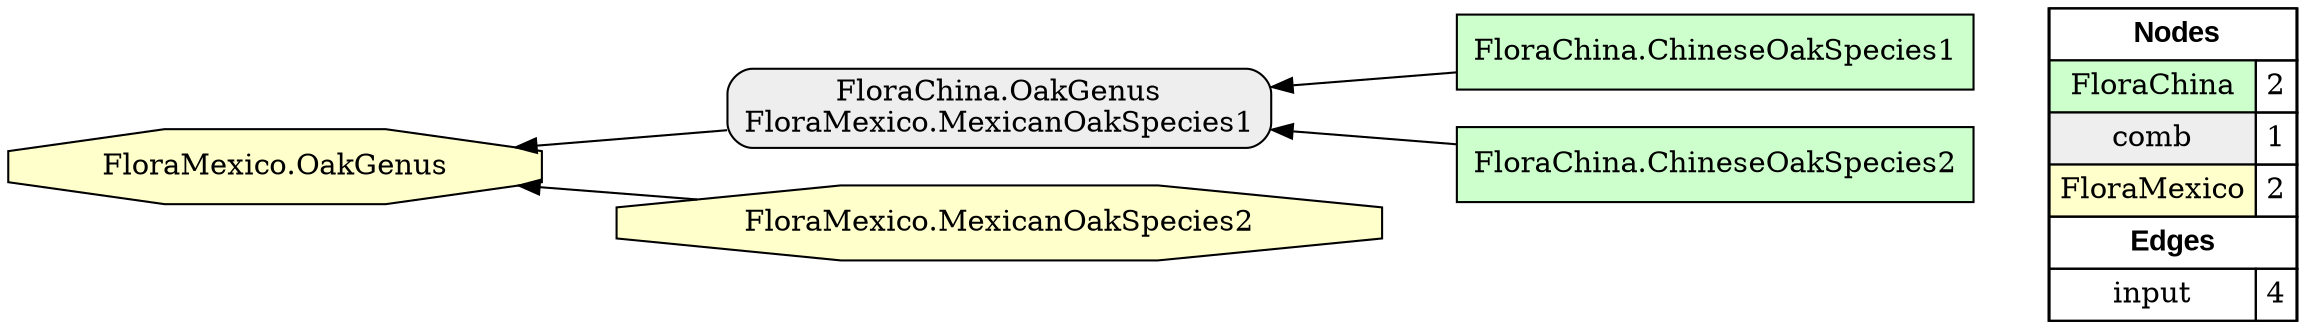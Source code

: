 digraph{
rankdir=RL
node[shape=box style=filled fillcolor="#CCFFCC"] 
"FloraChina.ChineseOakSpecies1"
"FloraChina.ChineseOakSpecies2"
node[shape=box style="filled,rounded" fillcolor="#EEEEEE"] 
"FloraChina.OakGenus\nFloraMexico.MexicanOakSpecies1"
node[shape=octagon style=filled fillcolor="#FFFFCC"] 
"FloraMexico.OakGenus"
"FloraMexico.MexicanOakSpecies2"
edge[arrowhead=normal style=solid color="#000000" constraint=true penwidth=1]
"FloraMexico.MexicanOakSpecies2" -> "FloraMexico.OakGenus"
"FloraChina.ChineseOakSpecies2" -> "FloraChina.OakGenus\nFloraMexico.MexicanOakSpecies1"
"FloraChina.ChineseOakSpecies1" -> "FloraChina.OakGenus\nFloraMexico.MexicanOakSpecies1"
"FloraChina.OakGenus\nFloraMexico.MexicanOakSpecies1" -> "FloraMexico.OakGenus"
edge[arrowhead=normal style=dotted color="#000000" constraint=true penwidth=1]
node[shape=box] 
{rank=source Legend [fillcolor= white margin=0 label=< 
 <TABLE BORDER="0" CELLBORDER="1" CELLSPACING="0" CELLPADDING="4"> 
<TR> <TD COLSPAN="2"><font face="Arial Black"> Nodes</font></TD> </TR> 
<TR> 
 <TD bgcolor="#CCFFCC">FloraChina</TD> 
 <TD>2</TD> 
 </TR> 
<TR> 
 <TD bgcolor="#EEEEEE">comb</TD> 
 <TD>1</TD> 
 </TR> 
<TR> 
 <TD bgcolor="#FFFFCC">FloraMexico</TD> 
 <TD>2</TD> 
 </TR> 
<TR> <TD COLSPAN="2"><font face = "Arial Black"> Edges </font></TD> </TR> 
<TR> 
 <TD><font color ="#000000">input</font></TD> 
 <TD>4</TD> 
 </TR> 
</TABLE> 
 >] } 
}